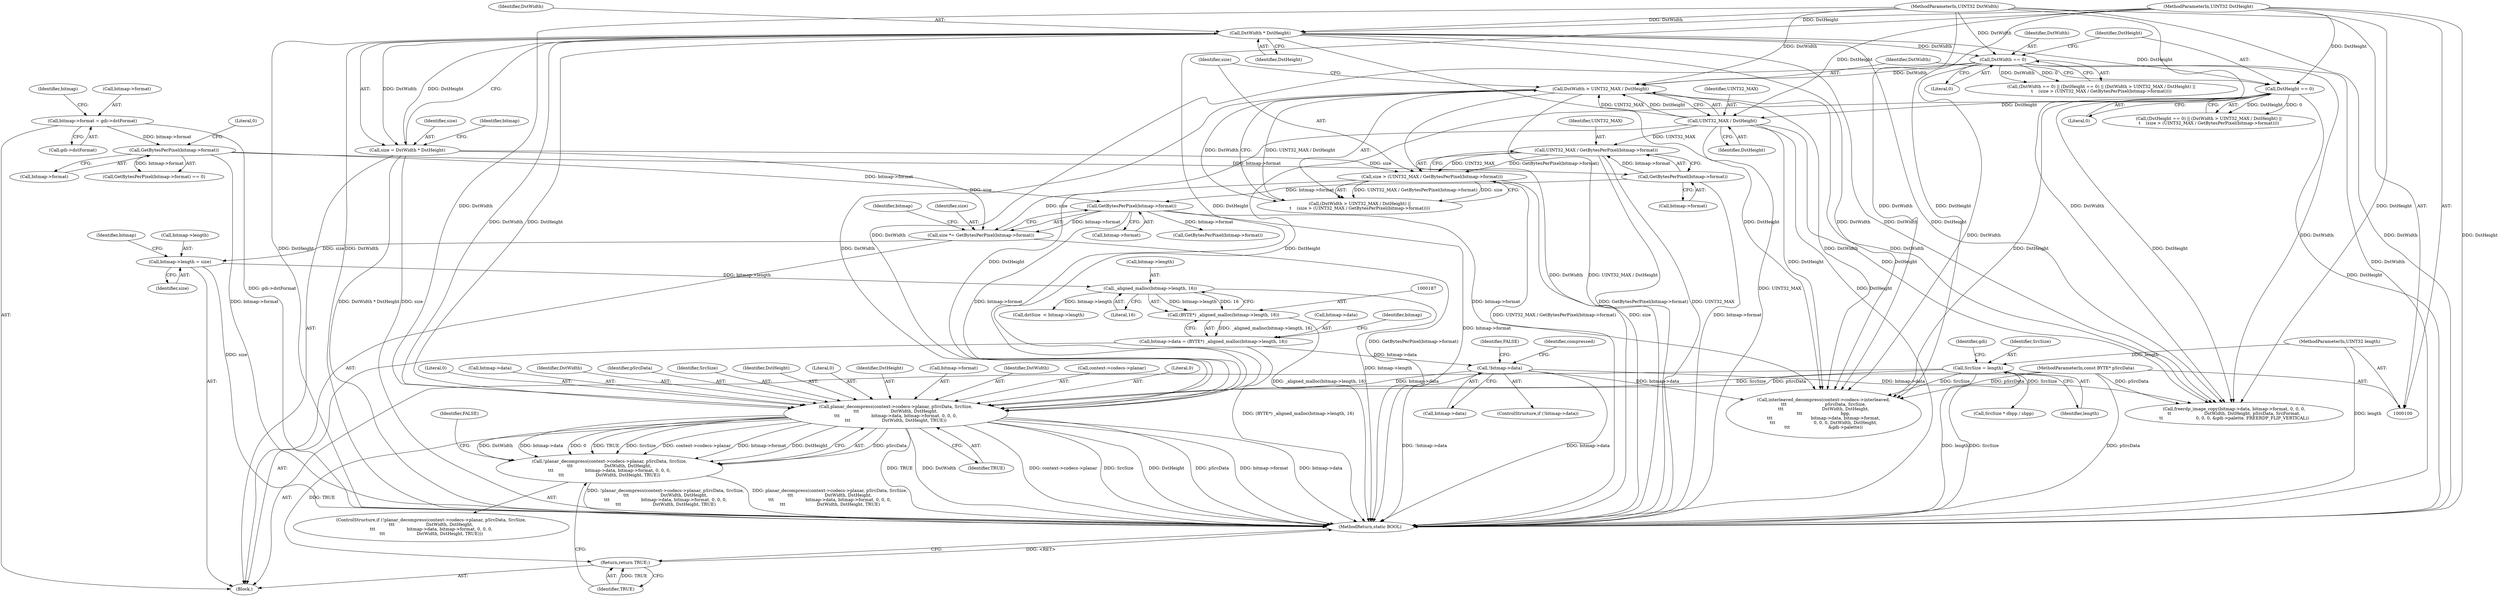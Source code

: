 digraph "0_FreeRDP_09b9d4f1994a674c4ec85b4947aa656eda1aed8a@pointer" {
"1000242" [label="(Call,planar_decompress(context->codecs->planar, pSrcData, SrcSize,\n\t\t\t                       DstWidth, DstHeight,\n\t\t\t                       bitmap->data, bitmap->format, 0, 0, 0,\n\t\t\t                       DstWidth, DstHeight, TRUE))"];
"1000103" [label="(MethodParameterIn,const BYTE* pSrcData)"];
"1000112" [label="(Call,SrcSize = length)"];
"1000107" [label="(MethodParameterIn,UINT32 length)"];
"1000124" [label="(Call,DstWidth * DstHeight)"];
"1000104" [label="(MethodParameterIn,UINT32 DstWidth)"];
"1000105" [label="(MethodParameterIn,UINT32 DstHeight)"];
"1000156" [label="(Call,DstWidth > UINT32_MAX / DstHeight)"];
"1000148" [label="(Call,DstWidth == 0)"];
"1000158" [label="(Call,UINT32_MAX / DstHeight)"];
"1000152" [label="(Call,DstHeight == 0)"];
"1000194" [label="(Call,!bitmap->data)"];
"1000182" [label="(Call,bitmap->data = (BYTE*) _aligned_malloc(bitmap->length, 16))"];
"1000186" [label="(Call,(BYTE*) _aligned_malloc(bitmap->length, 16))"];
"1000188" [label="(Call,_aligned_malloc(bitmap->length, 16))"];
"1000177" [label="(Call,bitmap->length = size)"];
"1000171" [label="(Call,size *= GetBytesPerPixel(bitmap->format))"];
"1000173" [label="(Call,GetBytesPerPixel(bitmap->format))"];
"1000165" [label="(Call,GetBytesPerPixel(bitmap->format))"];
"1000142" [label="(Call,GetBytesPerPixel(bitmap->format))"];
"1000132" [label="(Call,bitmap->format = gdi->dstFormat)"];
"1000122" [label="(Call,size = DstWidth * DstHeight)"];
"1000161" [label="(Call,size > (UINT32_MAX / GetBytesPerPixel(bitmap->format)))"];
"1000163" [label="(Call,UINT32_MAX / GetBytesPerPixel(bitmap->format))"];
"1000241" [label="(Call,!planar_decompress(context->codecs->planar, pSrcData, SrcSize,\n\t\t\t                       DstWidth, DstHeight,\n\t\t\t                       bitmap->data, bitmap->format, 0, 0, 0,\n\t\t\t                       DstWidth, DstHeight, TRUE))"];
"1000339" [label="(Return,return TRUE;)"];
"1000182" [label="(Call,bitmap->data = (BYTE*) _aligned_malloc(bitmap->length, 16))"];
"1000242" [label="(Call,planar_decompress(context->codecs->planar, pSrcData, SrcSize,\n\t\t\t                       DstWidth, DstHeight,\n\t\t\t                       bitmap->data, bitmap->format, 0, 0, 0,\n\t\t\t                       DstWidth, DstHeight, TRUE))"];
"1000243" [label="(Call,context->codecs->planar)"];
"1000315" [label="(Call,freerdp_image_copy(bitmap->data, bitmap->format, 0, 0, 0,\n\t\t                        DstWidth, DstHeight, pSrcData, SrcFormat,\n\t\t                        0, 0, 0, &gdi->palette, FREERDP_FLIP_VERTICAL))"];
"1000258" [label="(Literal,0)"];
"1000151" [label="(Call,(DstHeight == 0) || (DstWidth > UINT32_MAX / DstHeight) ||\n\t    (size > (UINT32_MAX / GetBytesPerPixel(bitmap->format))))"];
"1000186" [label="(Call,(BYTE*) _aligned_malloc(bitmap->length, 16))"];
"1000117" [label="(Identifier,gdi)"];
"1000141" [label="(Call,GetBytesPerPixel(bitmap->format) == 0)"];
"1000210" [label="(Call,interleaved_decompress(context->codecs->interleaved,\n\t\t\t                            pSrcData, SrcSize,\n\t\t\t                            DstWidth, DstHeight,\n\t\t\t                            bpp,\n\t\t\t                            bitmap->data, bitmap->format,\n\t\t\t                            0, 0, 0, DstWidth, DstHeight,\n\t\t\t                            &gdi->palette))"];
"1000156" [label="(Call,DstWidth > UINT32_MAX / DstHeight)"];
"1000146" [label="(Literal,0)"];
"1000124" [label="(Call,DstWidth * DstHeight)"];
"1000178" [label="(Call,bitmap->length)"];
"1000240" [label="(ControlStructure,if (!planar_decompress(context->codecs->planar, pSrcData, SrcSize,\n\t\t\t                       DstWidth, DstHeight,\n\t\t\t                       bitmap->data, bitmap->format, 0, 0, 0,\n\t\t\t                       DstWidth, DstHeight, TRUE)))"];
"1000162" [label="(Identifier,size)"];
"1000265" [label="(Identifier,FALSE)"];
"1000241" [label="(Call,!planar_decompress(context->codecs->planar, pSrcData, SrcSize,\n\t\t\t                       DstWidth, DstHeight,\n\t\t\t                       bitmap->data, bitmap->format, 0, 0, 0,\n\t\t\t                       DstWidth, DstHeight, TRUE))"];
"1000195" [label="(Call,bitmap->data)"];
"1000154" [label="(Literal,0)"];
"1000179" [label="(Identifier,bitmap)"];
"1000306" [label="(Call,dstSize  < bitmap->length)"];
"1000114" [label="(Identifier,length)"];
"1000132" [label="(Call,bitmap->format = gdi->dstFormat)"];
"1000123" [label="(Identifier,size)"];
"1000144" [label="(Identifier,bitmap)"];
"1000126" [label="(Identifier,DstHeight)"];
"1000177" [label="(Call,bitmap->length = size)"];
"1000252" [label="(Call,bitmap->data)"];
"1000143" [label="(Call,bitmap->format)"];
"1000248" [label="(Identifier,pSrcData)"];
"1000171" [label="(Call,size *= GetBytesPerPixel(bitmap->format))"];
"1000189" [label="(Call,bitmap->length)"];
"1000251" [label="(Identifier,DstHeight)"];
"1000340" [label="(Identifier,TRUE)"];
"1000161" [label="(Call,size > (UINT32_MAX / GetBytesPerPixel(bitmap->format)))"];
"1000142" [label="(Call,GetBytesPerPixel(bitmap->format))"];
"1000164" [label="(Identifier,UINT32_MAX)"];
"1000136" [label="(Call,gdi->dstFormat)"];
"1000160" [label="(Identifier,DstHeight)"];
"1000341" [label="(MethodReturn,static BOOL)"];
"1000149" [label="(Identifier,DstWidth)"];
"1000263" [label="(Identifier,TRUE)"];
"1000192" [label="(Literal,16)"];
"1000260" [label="(Literal,0)"];
"1000250" [label="(Identifier,DstWidth)"];
"1000122" [label="(Call,size = DstWidth * DstHeight)"];
"1000281" [label="(Call,GetBytesPerPixel(bitmap->format))"];
"1000249" [label="(Identifier,SrcSize)"];
"1000155" [label="(Call,(DstWidth > UINT32_MAX / DstHeight) ||\n\t    (size > (UINT32_MAX / GetBytesPerPixel(bitmap->format))))"];
"1000157" [label="(Identifier,DstWidth)"];
"1000104" [label="(MethodParameterIn,UINT32 DstWidth)"];
"1000110" [label="(Block,)"];
"1000148" [label="(Call,DstWidth == 0)"];
"1000147" [label="(Call,(DstWidth == 0) || (DstHeight == 0) || (DstWidth > UINT32_MAX / DstHeight) ||\n\t    (size > (UINT32_MAX / GetBytesPerPixel(bitmap->format))))"];
"1000183" [label="(Call,bitmap->data)"];
"1000300" [label="(Call,SrcSize * dbpp / sbpp)"];
"1000153" [label="(Identifier,DstHeight)"];
"1000133" [label="(Call,bitmap->format)"];
"1000107" [label="(MethodParameterIn,UINT32 length)"];
"1000103" [label="(MethodParameterIn,const BYTE* pSrcData)"];
"1000152" [label="(Call,DstHeight == 0)"];
"1000174" [label="(Call,bitmap->format)"];
"1000105" [label="(MethodParameterIn,UINT32 DstHeight)"];
"1000150" [label="(Literal,0)"];
"1000259" [label="(Literal,0)"];
"1000158" [label="(Call,UINT32_MAX / DstHeight)"];
"1000262" [label="(Identifier,DstHeight)"];
"1000166" [label="(Call,bitmap->format)"];
"1000188" [label="(Call,_aligned_malloc(bitmap->length, 16))"];
"1000196" [label="(Identifier,bitmap)"];
"1000194" [label="(Call,!bitmap->data)"];
"1000165" [label="(Call,GetBytesPerPixel(bitmap->format))"];
"1000113" [label="(Identifier,SrcSize)"];
"1000184" [label="(Identifier,bitmap)"];
"1000129" [label="(Identifier,bitmap)"];
"1000159" [label="(Identifier,UINT32_MAX)"];
"1000125" [label="(Identifier,DstWidth)"];
"1000112" [label="(Call,SrcSize = length)"];
"1000255" [label="(Call,bitmap->format)"];
"1000163" [label="(Call,UINT32_MAX / GetBytesPerPixel(bitmap->format))"];
"1000201" [label="(Identifier,compressed)"];
"1000261" [label="(Identifier,DstWidth)"];
"1000173" [label="(Call,GetBytesPerPixel(bitmap->format))"];
"1000339" [label="(Return,return TRUE;)"];
"1000172" [label="(Identifier,size)"];
"1000199" [label="(Identifier,FALSE)"];
"1000193" [label="(ControlStructure,if (!bitmap->data))"];
"1000181" [label="(Identifier,size)"];
"1000242" -> "1000241"  [label="AST: "];
"1000242" -> "1000263"  [label="CFG: "];
"1000243" -> "1000242"  [label="AST: "];
"1000248" -> "1000242"  [label="AST: "];
"1000249" -> "1000242"  [label="AST: "];
"1000250" -> "1000242"  [label="AST: "];
"1000251" -> "1000242"  [label="AST: "];
"1000252" -> "1000242"  [label="AST: "];
"1000255" -> "1000242"  [label="AST: "];
"1000258" -> "1000242"  [label="AST: "];
"1000259" -> "1000242"  [label="AST: "];
"1000260" -> "1000242"  [label="AST: "];
"1000261" -> "1000242"  [label="AST: "];
"1000262" -> "1000242"  [label="AST: "];
"1000263" -> "1000242"  [label="AST: "];
"1000241" -> "1000242"  [label="CFG: "];
"1000242" -> "1000341"  [label="DDG: DstHeight"];
"1000242" -> "1000341"  [label="DDG: pSrcData"];
"1000242" -> "1000341"  [label="DDG: bitmap->format"];
"1000242" -> "1000341"  [label="DDG: bitmap->data"];
"1000242" -> "1000341"  [label="DDG: TRUE"];
"1000242" -> "1000341"  [label="DDG: DstWidth"];
"1000242" -> "1000341"  [label="DDG: context->codecs->planar"];
"1000242" -> "1000341"  [label="DDG: SrcSize"];
"1000242" -> "1000241"  [label="DDG: pSrcData"];
"1000242" -> "1000241"  [label="DDG: DstWidth"];
"1000242" -> "1000241"  [label="DDG: bitmap->data"];
"1000242" -> "1000241"  [label="DDG: 0"];
"1000242" -> "1000241"  [label="DDG: TRUE"];
"1000242" -> "1000241"  [label="DDG: SrcSize"];
"1000242" -> "1000241"  [label="DDG: context->codecs->planar"];
"1000242" -> "1000241"  [label="DDG: bitmap->format"];
"1000242" -> "1000241"  [label="DDG: DstHeight"];
"1000103" -> "1000242"  [label="DDG: pSrcData"];
"1000112" -> "1000242"  [label="DDG: SrcSize"];
"1000124" -> "1000242"  [label="DDG: DstWidth"];
"1000124" -> "1000242"  [label="DDG: DstHeight"];
"1000156" -> "1000242"  [label="DDG: DstWidth"];
"1000148" -> "1000242"  [label="DDG: DstWidth"];
"1000104" -> "1000242"  [label="DDG: DstWidth"];
"1000158" -> "1000242"  [label="DDG: DstHeight"];
"1000152" -> "1000242"  [label="DDG: DstHeight"];
"1000105" -> "1000242"  [label="DDG: DstHeight"];
"1000194" -> "1000242"  [label="DDG: bitmap->data"];
"1000173" -> "1000242"  [label="DDG: bitmap->format"];
"1000242" -> "1000339"  [label="DDG: TRUE"];
"1000103" -> "1000100"  [label="AST: "];
"1000103" -> "1000341"  [label="DDG: pSrcData"];
"1000103" -> "1000210"  [label="DDG: pSrcData"];
"1000103" -> "1000315"  [label="DDG: pSrcData"];
"1000112" -> "1000110"  [label="AST: "];
"1000112" -> "1000114"  [label="CFG: "];
"1000113" -> "1000112"  [label="AST: "];
"1000114" -> "1000112"  [label="AST: "];
"1000117" -> "1000112"  [label="CFG: "];
"1000112" -> "1000341"  [label="DDG: length"];
"1000112" -> "1000341"  [label="DDG: SrcSize"];
"1000107" -> "1000112"  [label="DDG: length"];
"1000112" -> "1000210"  [label="DDG: SrcSize"];
"1000112" -> "1000300"  [label="DDG: SrcSize"];
"1000107" -> "1000100"  [label="AST: "];
"1000107" -> "1000341"  [label="DDG: length"];
"1000124" -> "1000122"  [label="AST: "];
"1000124" -> "1000126"  [label="CFG: "];
"1000125" -> "1000124"  [label="AST: "];
"1000126" -> "1000124"  [label="AST: "];
"1000122" -> "1000124"  [label="CFG: "];
"1000124" -> "1000341"  [label="DDG: DstHeight"];
"1000124" -> "1000341"  [label="DDG: DstWidth"];
"1000124" -> "1000122"  [label="DDG: DstWidth"];
"1000124" -> "1000122"  [label="DDG: DstHeight"];
"1000104" -> "1000124"  [label="DDG: DstWidth"];
"1000105" -> "1000124"  [label="DDG: DstHeight"];
"1000124" -> "1000148"  [label="DDG: DstWidth"];
"1000124" -> "1000152"  [label="DDG: DstHeight"];
"1000124" -> "1000210"  [label="DDG: DstWidth"];
"1000124" -> "1000210"  [label="DDG: DstHeight"];
"1000124" -> "1000315"  [label="DDG: DstWidth"];
"1000124" -> "1000315"  [label="DDG: DstHeight"];
"1000104" -> "1000100"  [label="AST: "];
"1000104" -> "1000341"  [label="DDG: DstWidth"];
"1000104" -> "1000148"  [label="DDG: DstWidth"];
"1000104" -> "1000156"  [label="DDG: DstWidth"];
"1000104" -> "1000210"  [label="DDG: DstWidth"];
"1000104" -> "1000315"  [label="DDG: DstWidth"];
"1000105" -> "1000100"  [label="AST: "];
"1000105" -> "1000341"  [label="DDG: DstHeight"];
"1000105" -> "1000152"  [label="DDG: DstHeight"];
"1000105" -> "1000158"  [label="DDG: DstHeight"];
"1000105" -> "1000210"  [label="DDG: DstHeight"];
"1000105" -> "1000315"  [label="DDG: DstHeight"];
"1000156" -> "1000155"  [label="AST: "];
"1000156" -> "1000158"  [label="CFG: "];
"1000157" -> "1000156"  [label="AST: "];
"1000158" -> "1000156"  [label="AST: "];
"1000162" -> "1000156"  [label="CFG: "];
"1000155" -> "1000156"  [label="CFG: "];
"1000156" -> "1000341"  [label="DDG: DstWidth"];
"1000156" -> "1000341"  [label="DDG: UINT32_MAX / DstHeight"];
"1000156" -> "1000155"  [label="DDG: DstWidth"];
"1000156" -> "1000155"  [label="DDG: UINT32_MAX / DstHeight"];
"1000148" -> "1000156"  [label="DDG: DstWidth"];
"1000158" -> "1000156"  [label="DDG: UINT32_MAX"];
"1000158" -> "1000156"  [label="DDG: DstHeight"];
"1000156" -> "1000210"  [label="DDG: DstWidth"];
"1000156" -> "1000315"  [label="DDG: DstWidth"];
"1000148" -> "1000147"  [label="AST: "];
"1000148" -> "1000150"  [label="CFG: "];
"1000149" -> "1000148"  [label="AST: "];
"1000150" -> "1000148"  [label="AST: "];
"1000153" -> "1000148"  [label="CFG: "];
"1000147" -> "1000148"  [label="CFG: "];
"1000148" -> "1000341"  [label="DDG: DstWidth"];
"1000148" -> "1000147"  [label="DDG: DstWidth"];
"1000148" -> "1000147"  [label="DDG: 0"];
"1000148" -> "1000210"  [label="DDG: DstWidth"];
"1000148" -> "1000315"  [label="DDG: DstWidth"];
"1000158" -> "1000160"  [label="CFG: "];
"1000159" -> "1000158"  [label="AST: "];
"1000160" -> "1000158"  [label="AST: "];
"1000158" -> "1000341"  [label="DDG: UINT32_MAX"];
"1000158" -> "1000341"  [label="DDG: DstHeight"];
"1000152" -> "1000158"  [label="DDG: DstHeight"];
"1000158" -> "1000163"  [label="DDG: UINT32_MAX"];
"1000158" -> "1000210"  [label="DDG: DstHeight"];
"1000158" -> "1000315"  [label="DDG: DstHeight"];
"1000152" -> "1000151"  [label="AST: "];
"1000152" -> "1000154"  [label="CFG: "];
"1000153" -> "1000152"  [label="AST: "];
"1000154" -> "1000152"  [label="AST: "];
"1000157" -> "1000152"  [label="CFG: "];
"1000151" -> "1000152"  [label="CFG: "];
"1000152" -> "1000341"  [label="DDG: DstHeight"];
"1000152" -> "1000151"  [label="DDG: DstHeight"];
"1000152" -> "1000151"  [label="DDG: 0"];
"1000152" -> "1000210"  [label="DDG: DstHeight"];
"1000152" -> "1000315"  [label="DDG: DstHeight"];
"1000194" -> "1000193"  [label="AST: "];
"1000194" -> "1000195"  [label="CFG: "];
"1000195" -> "1000194"  [label="AST: "];
"1000199" -> "1000194"  [label="CFG: "];
"1000201" -> "1000194"  [label="CFG: "];
"1000194" -> "1000341"  [label="DDG: !bitmap->data"];
"1000194" -> "1000341"  [label="DDG: bitmap->data"];
"1000182" -> "1000194"  [label="DDG: bitmap->data"];
"1000194" -> "1000210"  [label="DDG: bitmap->data"];
"1000194" -> "1000315"  [label="DDG: bitmap->data"];
"1000182" -> "1000110"  [label="AST: "];
"1000182" -> "1000186"  [label="CFG: "];
"1000183" -> "1000182"  [label="AST: "];
"1000186" -> "1000182"  [label="AST: "];
"1000196" -> "1000182"  [label="CFG: "];
"1000182" -> "1000341"  [label="DDG: (BYTE*) _aligned_malloc(bitmap->length, 16)"];
"1000186" -> "1000182"  [label="DDG: _aligned_malloc(bitmap->length, 16)"];
"1000186" -> "1000188"  [label="CFG: "];
"1000187" -> "1000186"  [label="AST: "];
"1000188" -> "1000186"  [label="AST: "];
"1000186" -> "1000341"  [label="DDG: _aligned_malloc(bitmap->length, 16)"];
"1000188" -> "1000186"  [label="DDG: bitmap->length"];
"1000188" -> "1000186"  [label="DDG: 16"];
"1000188" -> "1000192"  [label="CFG: "];
"1000189" -> "1000188"  [label="AST: "];
"1000192" -> "1000188"  [label="AST: "];
"1000188" -> "1000341"  [label="DDG: bitmap->length"];
"1000177" -> "1000188"  [label="DDG: bitmap->length"];
"1000188" -> "1000306"  [label="DDG: bitmap->length"];
"1000177" -> "1000110"  [label="AST: "];
"1000177" -> "1000181"  [label="CFG: "];
"1000178" -> "1000177"  [label="AST: "];
"1000181" -> "1000177"  [label="AST: "];
"1000184" -> "1000177"  [label="CFG: "];
"1000177" -> "1000341"  [label="DDG: size"];
"1000171" -> "1000177"  [label="DDG: size"];
"1000171" -> "1000110"  [label="AST: "];
"1000171" -> "1000173"  [label="CFG: "];
"1000172" -> "1000171"  [label="AST: "];
"1000173" -> "1000171"  [label="AST: "];
"1000179" -> "1000171"  [label="CFG: "];
"1000171" -> "1000341"  [label="DDG: GetBytesPerPixel(bitmap->format)"];
"1000173" -> "1000171"  [label="DDG: bitmap->format"];
"1000122" -> "1000171"  [label="DDG: size"];
"1000161" -> "1000171"  [label="DDG: size"];
"1000173" -> "1000174"  [label="CFG: "];
"1000174" -> "1000173"  [label="AST: "];
"1000173" -> "1000341"  [label="DDG: bitmap->format"];
"1000165" -> "1000173"  [label="DDG: bitmap->format"];
"1000142" -> "1000173"  [label="DDG: bitmap->format"];
"1000173" -> "1000210"  [label="DDG: bitmap->format"];
"1000173" -> "1000281"  [label="DDG: bitmap->format"];
"1000165" -> "1000163"  [label="AST: "];
"1000165" -> "1000166"  [label="CFG: "];
"1000166" -> "1000165"  [label="AST: "];
"1000163" -> "1000165"  [label="CFG: "];
"1000165" -> "1000341"  [label="DDG: bitmap->format"];
"1000165" -> "1000163"  [label="DDG: bitmap->format"];
"1000142" -> "1000165"  [label="DDG: bitmap->format"];
"1000142" -> "1000141"  [label="AST: "];
"1000142" -> "1000143"  [label="CFG: "];
"1000143" -> "1000142"  [label="AST: "];
"1000146" -> "1000142"  [label="CFG: "];
"1000142" -> "1000341"  [label="DDG: bitmap->format"];
"1000142" -> "1000141"  [label="DDG: bitmap->format"];
"1000132" -> "1000142"  [label="DDG: bitmap->format"];
"1000132" -> "1000110"  [label="AST: "];
"1000132" -> "1000136"  [label="CFG: "];
"1000133" -> "1000132"  [label="AST: "];
"1000136" -> "1000132"  [label="AST: "];
"1000144" -> "1000132"  [label="CFG: "];
"1000132" -> "1000341"  [label="DDG: gdi->dstFormat"];
"1000122" -> "1000110"  [label="AST: "];
"1000123" -> "1000122"  [label="AST: "];
"1000129" -> "1000122"  [label="CFG: "];
"1000122" -> "1000341"  [label="DDG: size"];
"1000122" -> "1000341"  [label="DDG: DstWidth * DstHeight"];
"1000122" -> "1000161"  [label="DDG: size"];
"1000161" -> "1000155"  [label="AST: "];
"1000161" -> "1000163"  [label="CFG: "];
"1000162" -> "1000161"  [label="AST: "];
"1000163" -> "1000161"  [label="AST: "];
"1000155" -> "1000161"  [label="CFG: "];
"1000161" -> "1000341"  [label="DDG: UINT32_MAX / GetBytesPerPixel(bitmap->format)"];
"1000161" -> "1000341"  [label="DDG: size"];
"1000161" -> "1000155"  [label="DDG: size"];
"1000161" -> "1000155"  [label="DDG: UINT32_MAX / GetBytesPerPixel(bitmap->format)"];
"1000163" -> "1000161"  [label="DDG: UINT32_MAX"];
"1000163" -> "1000161"  [label="DDG: GetBytesPerPixel(bitmap->format)"];
"1000164" -> "1000163"  [label="AST: "];
"1000163" -> "1000341"  [label="DDG: UINT32_MAX"];
"1000163" -> "1000341"  [label="DDG: GetBytesPerPixel(bitmap->format)"];
"1000241" -> "1000240"  [label="AST: "];
"1000265" -> "1000241"  [label="CFG: "];
"1000340" -> "1000241"  [label="CFG: "];
"1000241" -> "1000341"  [label="DDG: planar_decompress(context->codecs->planar, pSrcData, SrcSize,\n\t\t\t                       DstWidth, DstHeight,\n\t\t\t                       bitmap->data, bitmap->format, 0, 0, 0,\n\t\t\t                       DstWidth, DstHeight, TRUE)"];
"1000241" -> "1000341"  [label="DDG: !planar_decompress(context->codecs->planar, pSrcData, SrcSize,\n\t\t\t                       DstWidth, DstHeight,\n\t\t\t                       bitmap->data, bitmap->format, 0, 0, 0,\n\t\t\t                       DstWidth, DstHeight, TRUE)"];
"1000339" -> "1000110"  [label="AST: "];
"1000339" -> "1000340"  [label="CFG: "];
"1000340" -> "1000339"  [label="AST: "];
"1000341" -> "1000339"  [label="CFG: "];
"1000339" -> "1000341"  [label="DDG: <RET>"];
"1000340" -> "1000339"  [label="DDG: TRUE"];
}
